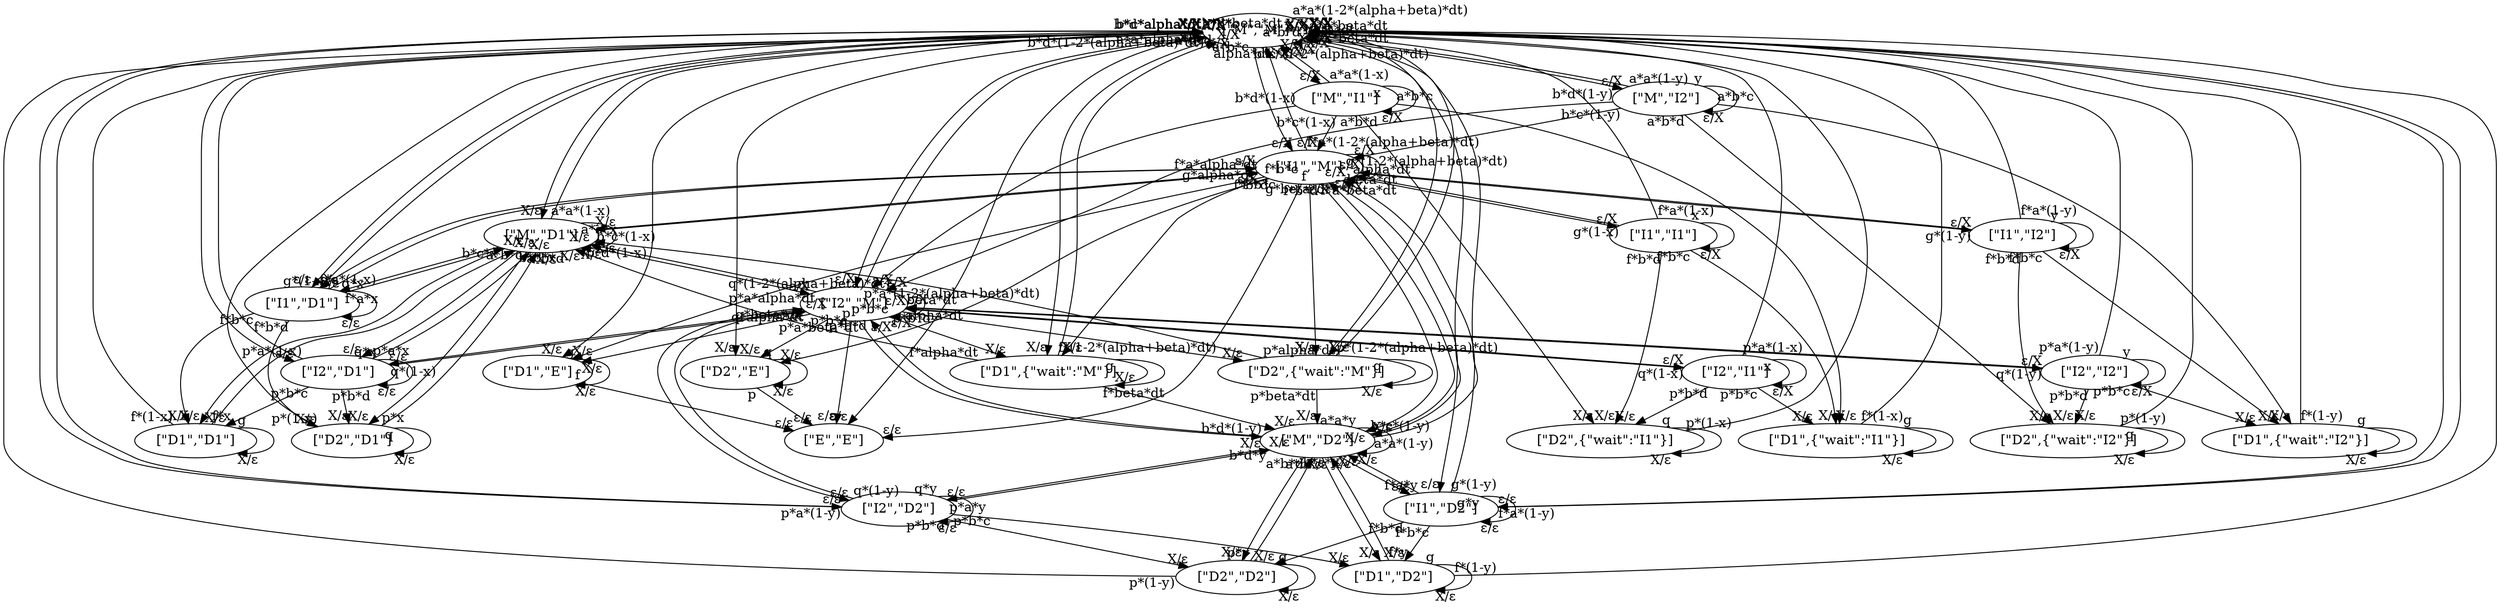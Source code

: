 digraph G {
 0 [label="[\"M\",\"M\"]"];
 1 [label="[\"M\",\"I1\"]"];
 2 [label="[\"M\",\"I2\"]"];
 3 [label="[\"M\",\"D1\"]"];
 4 [label="[\"M\",\"D2\"]"];
 5 [label="[\"I1\",\"M\"]"];
 6 [label="[\"I1\",\"I1\"]"];
 7 [label="[\"I1\",\"I2\"]"];
 8 [label="[\"I1\",\"D1\"]"];
 9 [label="[\"I1\",\"D2\"]"];
 10 [label="[\"I2\",\"M\"]"];
 11 [label="[\"I2\",\"I1\"]"];
 12 [label="[\"I2\",\"I2\"]"];
 13 [label="[\"I2\",\"D1\"]"];
 14 [label="[\"I2\",\"D2\"]"];
 15 [label="[\"D1\",{\"wait\":\"M\"}]"];
 16 [label="[\"D1\",{\"wait\":\"I1\"}]"];
 17 [label="[\"D1\",{\"wait\":\"I2\"}]"];
 18 [label="[\"D1\",\"D1\"]"];
 19 [label="[\"D1\",\"D2\"]"];
 20 [label="[\"D1\",\"E\"]"];
 21 [label="[\"D2\",{\"wait\":\"M\"}]"];
 22 [label="[\"D2\",{\"wait\":\"I1\"}]"];
 23 [label="[\"D2\",{\"wait\":\"I2\"}]"];
 24 [label="[\"D2\",\"D1\"]"];
 25 [label="[\"D2\",\"D2\"]"];
 26 [label="[\"D2\",\"E\"]"];
 27 [label="[\"E\",\"E\"]"];

 0 -> 1 [headlabel="&epsilon;/X",taillabel="alpha*dt"];
 0 -> 2 [headlabel="&epsilon;/X",taillabel="beta*dt"];
 0 -> 0 [headlabel="X/X",taillabel="a*a*(1-2*(alpha+beta)*dt)"];
 0 -> 3 [headlabel="X/&epsilon;",taillabel="a*a*alpha*dt"];
 0 -> 4 [headlabel="X/&epsilon;",taillabel="a*a*beta*dt"];
 0 -> 5 [headlabel="&epsilon;/X",taillabel="b*c*(1-2*(alpha+beta)*dt)"];
 0 -> 8 [headlabel="&epsilon;/&epsilon;",taillabel="b*c*alpha*dt"];
 0 -> 9 [headlabel="&epsilon;/&epsilon;",taillabel="b*c*beta*dt"];
 0 -> 10 [headlabel="&epsilon;/X",taillabel="b*d*(1-2*(alpha+beta)*dt)"];
 0 -> 13 [headlabel="&epsilon;/&epsilon;",taillabel="b*d*alpha*dt"];
 0 -> 14 [headlabel="&epsilon;/&epsilon;",taillabel="b*d*beta*dt"];
 0 -> 15 [headlabel="X/&epsilon;",taillabel="a*b*c"];
 0 -> 21 [headlabel="X/&epsilon;",taillabel="a*b*d"];
 0 -> 20 [headlabel="X/&epsilon;",taillabel="a*b*c"];
 0 -> 26 [headlabel="X/&epsilon;",taillabel="a*b*d"];
 0 -> 27 [headlabel="&epsilon;/&epsilon;",taillabel="a"];

 1 -> 1 [headlabel="&epsilon;/X",taillabel="x"];
 1 -> 0 [headlabel="X/X",taillabel="a*a*(1-x)"];
 1 -> 5 [headlabel="&epsilon;/X",taillabel="b*c*(1-x)"];
 1 -> 10 [headlabel="&epsilon;/X",taillabel="b*d*(1-x)"];
 1 -> 16 [headlabel="X/&epsilon;",taillabel="a*b*c"];
 1 -> 22 [headlabel="X/&epsilon;",taillabel="a*b*d"];

 2 -> 2 [headlabel="&epsilon;/X",taillabel="y"];
 2 -> 0 [headlabel="X/X",taillabel="a*a*(1-y)"];
 2 -> 5 [headlabel="&epsilon;/X",taillabel="b*c*(1-y)"];
 2 -> 10 [headlabel="&epsilon;/X",taillabel="b*d*(1-y)"];
 2 -> 17 [headlabel="X/&epsilon;",taillabel="a*b*c"];
 2 -> 23 [headlabel="X/&epsilon;",taillabel="a*b*d"];

 3 -> 0 [headlabel="X/X",taillabel="a*a*(1-x)"];
 3 -> 3 [headlabel="X/&epsilon;",taillabel="a*a*x"];
 3 -> 5 [headlabel="&epsilon;/X",taillabel="b*c*(1-x)"];
 3 -> 8 [headlabel="&epsilon;/&epsilon;",taillabel="b*c*x"];
 3 -> 10 [headlabel="&epsilon;/X",taillabel="b*d*(1-x)"];
 3 -> 13 [headlabel="&epsilon;/&epsilon;",taillabel="b*d*x"];
 3 -> 18 [headlabel="X/&epsilon;",taillabel="a*b*c"];
 3 -> 24 [headlabel="X/&epsilon;",taillabel="a*b*d"];

 4 -> 0 [headlabel="X/X",taillabel="a*a*(1-y)"];
 4 -> 4 [headlabel="X/&epsilon;",taillabel="a*a*y"];
 4 -> 5 [headlabel="&epsilon;/X",taillabel="b*c*(1-y)"];
 4 -> 9 [headlabel="&epsilon;/&epsilon;",taillabel="b*c*y"];
 4 -> 10 [headlabel="&epsilon;/X",taillabel="b*d*(1-y)"];
 4 -> 14 [headlabel="&epsilon;/&epsilon;",taillabel="b*d*y"];
 4 -> 19 [headlabel="X/&epsilon;",taillabel="a*b*c"];
 4 -> 25 [headlabel="X/&epsilon;",taillabel="a*b*d"];

 5 -> 6 [headlabel="&epsilon;/X",taillabel="alpha*dt"];
 5 -> 7 [headlabel="&epsilon;/X",taillabel="beta*dt"];
 5 -> 0 [headlabel="X/X",taillabel="f*a*(1-2*(alpha+beta)*dt)"];
 5 -> 3 [headlabel="X/&epsilon;",taillabel="f*a*alpha*dt"];
 5 -> 4 [headlabel="X/&epsilon;",taillabel="f*a*beta*dt"];
 5 -> 5 [headlabel="&epsilon;/X",taillabel="g*(1-2*(alpha+beta)*dt)"];
 5 -> 8 [headlabel="&epsilon;/&epsilon;",taillabel="g*alpha*dt"];
 5 -> 9 [headlabel="&epsilon;/&epsilon;",taillabel="g*beta*dt"];
 5 -> 15 [headlabel="X/&epsilon;",taillabel="f*b*c"];
 5 -> 21 [headlabel="X/&epsilon;",taillabel="f*b*d"];
 5 -> 20 [headlabel="X/&epsilon;",taillabel="f*b*c"];
 5 -> 26 [headlabel="X/&epsilon;",taillabel="f*b*d"];
 5 -> 27 [headlabel="&epsilon;/&epsilon;",taillabel="f"];

 6 -> 6 [headlabel="&epsilon;/X",taillabel="x"];
 6 -> 0 [headlabel="X/X",taillabel="f*a*(1-x)"];
 6 -> 5 [headlabel="&epsilon;/X",taillabel="g*(1-x)"];
 6 -> 16 [headlabel="X/&epsilon;",taillabel="f*b*c"];
 6 -> 22 [headlabel="X/&epsilon;",taillabel="f*b*d"];

 7 -> 7 [headlabel="&epsilon;/X",taillabel="y"];
 7 -> 0 [headlabel="X/X",taillabel="f*a*(1-y)"];
 7 -> 5 [headlabel="&epsilon;/X",taillabel="g*(1-y)"];
 7 -> 17 [headlabel="X/&epsilon;",taillabel="f*b*c"];
 7 -> 23 [headlabel="X/&epsilon;",taillabel="f*b*d"];

 8 -> 0 [headlabel="X/X",taillabel="f*a*(1-x)"];
 8 -> 3 [headlabel="X/&epsilon;",taillabel="f*a*x"];
 8 -> 5 [headlabel="&epsilon;/X",taillabel="g*(1-x)"];
 8 -> 8 [headlabel="&epsilon;/&epsilon;",taillabel="g*x"];
 8 -> 18 [headlabel="X/&epsilon;",taillabel="f*b*c"];
 8 -> 24 [headlabel="X/&epsilon;",taillabel="f*b*d"];

 9 -> 0 [headlabel="X/X",taillabel="f*a*(1-y)"];
 9 -> 4 [headlabel="X/&epsilon;",taillabel="f*a*y"];
 9 -> 5 [headlabel="&epsilon;/X",taillabel="g*(1-y)"];
 9 -> 9 [headlabel="&epsilon;/&epsilon;",taillabel="g*y"];
 9 -> 19 [headlabel="X/&epsilon;",taillabel="f*b*c"];
 9 -> 25 [headlabel="X/&epsilon;",taillabel="f*b*d"];

 10 -> 11 [headlabel="&epsilon;/X",taillabel="alpha*dt"];
 10 -> 12 [headlabel="&epsilon;/X",taillabel="beta*dt"];
 10 -> 0 [headlabel="X/X",taillabel="p*a*(1-2*(alpha+beta)*dt)"];
 10 -> 3 [headlabel="X/&epsilon;",taillabel="p*a*alpha*dt"];
 10 -> 4 [headlabel="X/&epsilon;",taillabel="p*a*beta*dt"];
 10 -> 10 [headlabel="&epsilon;/X",taillabel="q*(1-2*(alpha+beta)*dt)"];
 10 -> 13 [headlabel="&epsilon;/&epsilon;",taillabel="q*alpha*dt"];
 10 -> 14 [headlabel="&epsilon;/&epsilon;",taillabel="q*beta*dt"];
 10 -> 15 [headlabel="X/&epsilon;",taillabel="p*b*c"];
 10 -> 21 [headlabel="X/&epsilon;",taillabel="p*b*d"];
 10 -> 20 [headlabel="X/&epsilon;",taillabel="p*b*c"];
 10 -> 26 [headlabel="X/&epsilon;",taillabel="p*b*d"];
 10 -> 27 [headlabel="&epsilon;/&epsilon;",taillabel="p"];

 11 -> 11 [headlabel="&epsilon;/X",taillabel="x"];
 11 -> 0 [headlabel="X/X",taillabel="p*a*(1-x)"];
 11 -> 10 [headlabel="&epsilon;/X",taillabel="q*(1-x)"];
 11 -> 16 [headlabel="X/&epsilon;",taillabel="p*b*c"];
 11 -> 22 [headlabel="X/&epsilon;",taillabel="p*b*d"];

 12 -> 12 [headlabel="&epsilon;/X",taillabel="y"];
 12 -> 0 [headlabel="X/X",taillabel="p*a*(1-y)"];
 12 -> 10 [headlabel="&epsilon;/X",taillabel="q*(1-y)"];
 12 -> 17 [headlabel="X/&epsilon;",taillabel="p*b*c"];
 12 -> 23 [headlabel="X/&epsilon;",taillabel="p*b*d"];

 13 -> 0 [headlabel="X/X",taillabel="p*a*(1-x)"];
 13 -> 3 [headlabel="X/&epsilon;",taillabel="p*a*x"];
 13 -> 10 [headlabel="&epsilon;/X",taillabel="q*(1-x)"];
 13 -> 13 [headlabel="&epsilon;/&epsilon;",taillabel="q*x"];
 13 -> 18 [headlabel="X/&epsilon;",taillabel="p*b*c"];
 13 -> 24 [headlabel="X/&epsilon;",taillabel="p*b*d"];

 14 -> 0 [headlabel="X/X",taillabel="p*a*(1-y)"];
 14 -> 4 [headlabel="X/&epsilon;",taillabel="p*a*y"];
 14 -> 10 [headlabel="&epsilon;/X",taillabel="q*(1-y)"];
 14 -> 14 [headlabel="&epsilon;/&epsilon;",taillabel="q*y"];
 14 -> 19 [headlabel="X/&epsilon;",taillabel="p*b*c"];
 14 -> 25 [headlabel="X/&epsilon;",taillabel="p*b*d"];

 15 -> 0 [headlabel="X/X",taillabel="f*(1-2*(alpha+beta)*dt)"];
 15 -> 3 [headlabel="X/&epsilon;",taillabel="f*alpha*dt"];
 15 -> 4 [headlabel="X/&epsilon;",taillabel="f*beta*dt"];
 15 -> 15 [headlabel="X/&epsilon;",taillabel="g"];

 16 -> 0 [headlabel="X/X",taillabel="f*(1-x)"];
 16 -> 16 [headlabel="X/&epsilon;",taillabel="g"];

 17 -> 0 [headlabel="X/X",taillabel="f*(1-y)"];
 17 -> 17 [headlabel="X/&epsilon;",taillabel="g"];

 18 -> 0 [headlabel="X/X",taillabel="f*(1-x)"];
 18 -> 3 [headlabel="X/&epsilon;",taillabel="f*x"];
 18 -> 18 [headlabel="X/&epsilon;",taillabel="g"];

 19 -> 0 [headlabel="X/X",taillabel="f*(1-y)"];
 19 -> 4 [headlabel="X/&epsilon;",taillabel="f*y"];
 19 -> 19 [headlabel="X/&epsilon;",taillabel="g"];

 20 -> 20 [headlabel="X/&epsilon;",taillabel="g"];
 20 -> 27 [headlabel="&epsilon;/&epsilon;",taillabel="f"];

 21 -> 0 [headlabel="X/X",taillabel="p*(1-2*(alpha+beta)*dt)"];
 21 -> 3 [headlabel="X/&epsilon;",taillabel="p*alpha*dt"];
 21 -> 4 [headlabel="X/&epsilon;",taillabel="p*beta*dt"];
 21 -> 21 [headlabel="X/&epsilon;",taillabel="q"];

 22 -> 0 [headlabel="X/X",taillabel="p*(1-x)"];
 22 -> 22 [headlabel="X/&epsilon;",taillabel="q"];

 23 -> 0 [headlabel="X/X",taillabel="p*(1-y)"];
 23 -> 23 [headlabel="X/&epsilon;",taillabel="q"];

 24 -> 0 [headlabel="X/X",taillabel="p*(1-x)"];
 24 -> 3 [headlabel="X/&epsilon;",taillabel="p*x"];
 24 -> 24 [headlabel="X/&epsilon;",taillabel="q"];

 25 -> 0 [headlabel="X/X",taillabel="p*(1-y)"];
 25 -> 4 [headlabel="X/&epsilon;",taillabel="p*y"];
 25 -> 25 [headlabel="X/&epsilon;",taillabel="q"];

 26 -> 26 [headlabel="X/&epsilon;",taillabel="q"];
 26 -> 27 [headlabel="&epsilon;/&epsilon;",taillabel="p"];


}
